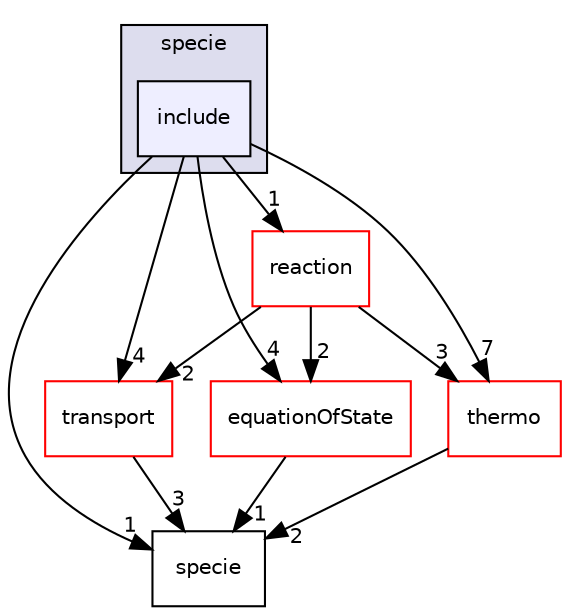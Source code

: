 digraph "src/thermophysicalModels/specie/include" {
  bgcolor=transparent;
  compound=true
  node [ fontsize="10", fontname="Helvetica"];
  edge [ labelfontsize="10", labelfontname="Helvetica"];
  subgraph clusterdir_5c4bf53b114f4c9237cd4ef0431fc9bd {
    graph [ bgcolor="#ddddee", pencolor="black", label="specie" fontname="Helvetica", fontsize="10", URL="dir_5c4bf53b114f4c9237cd4ef0431fc9bd.html"]
  dir_b55d228163c0a2e873957eb688462e1f [shape=box, label="include", style="filled", fillcolor="#eeeeff", pencolor="black", URL="dir_b55d228163c0a2e873957eb688462e1f.html"];
  }
  dir_c33051a76953a582918a8b8685a5d648 [shape=box label="transport" color="red" URL="dir_c33051a76953a582918a8b8685a5d648.html"];
  dir_f6178c4a32c891ac3a18c9e9fb558e23 [shape=box label="equationOfState" color="red" URL="dir_f6178c4a32c891ac3a18c9e9fb558e23.html"];
  dir_0a4039949b5e30fbb8957147ecb4e7fe [shape=box label="specie" URL="dir_0a4039949b5e30fbb8957147ecb4e7fe.html"];
  dir_52d55d2fbf4a26d00084c41bddaf4722 [shape=box label="thermo" color="red" URL="dir_52d55d2fbf4a26d00084c41bddaf4722.html"];
  dir_8e22d7bb5211f38d4629fa6608cf6410 [shape=box label="reaction" color="red" URL="dir_8e22d7bb5211f38d4629fa6608cf6410.html"];
  dir_c33051a76953a582918a8b8685a5d648->dir_0a4039949b5e30fbb8957147ecb4e7fe [headlabel="3", labeldistance=1.5 headhref="dir_002980_002966.html"];
  dir_f6178c4a32c891ac3a18c9e9fb558e23->dir_0a4039949b5e30fbb8957147ecb4e7fe [headlabel="1", labeldistance=1.5 headhref="dir_001242_002966.html"];
  dir_52d55d2fbf4a26d00084c41bddaf4722->dir_0a4039949b5e30fbb8957147ecb4e7fe [headlabel="2", labeldistance=1.5 headhref="dir_002968_002966.html"];
  dir_b55d228163c0a2e873957eb688462e1f->dir_c33051a76953a582918a8b8685a5d648 [headlabel="4", labeldistance=1.5 headhref="dir_002942_002980.html"];
  dir_b55d228163c0a2e873957eb688462e1f->dir_f6178c4a32c891ac3a18c9e9fb558e23 [headlabel="4", labeldistance=1.5 headhref="dir_002942_001242.html"];
  dir_b55d228163c0a2e873957eb688462e1f->dir_0a4039949b5e30fbb8957147ecb4e7fe [headlabel="1", labeldistance=1.5 headhref="dir_002942_002966.html"];
  dir_b55d228163c0a2e873957eb688462e1f->dir_52d55d2fbf4a26d00084c41bddaf4722 [headlabel="7", labeldistance=1.5 headhref="dir_002942_002968.html"];
  dir_b55d228163c0a2e873957eb688462e1f->dir_8e22d7bb5211f38d4629fa6608cf6410 [headlabel="1", labeldistance=1.5 headhref="dir_002942_002943.html"];
  dir_8e22d7bb5211f38d4629fa6608cf6410->dir_c33051a76953a582918a8b8685a5d648 [headlabel="2", labeldistance=1.5 headhref="dir_002943_002980.html"];
  dir_8e22d7bb5211f38d4629fa6608cf6410->dir_f6178c4a32c891ac3a18c9e9fb558e23 [headlabel="2", labeldistance=1.5 headhref="dir_002943_001242.html"];
  dir_8e22d7bb5211f38d4629fa6608cf6410->dir_52d55d2fbf4a26d00084c41bddaf4722 [headlabel="3", labeldistance=1.5 headhref="dir_002943_002968.html"];
}
